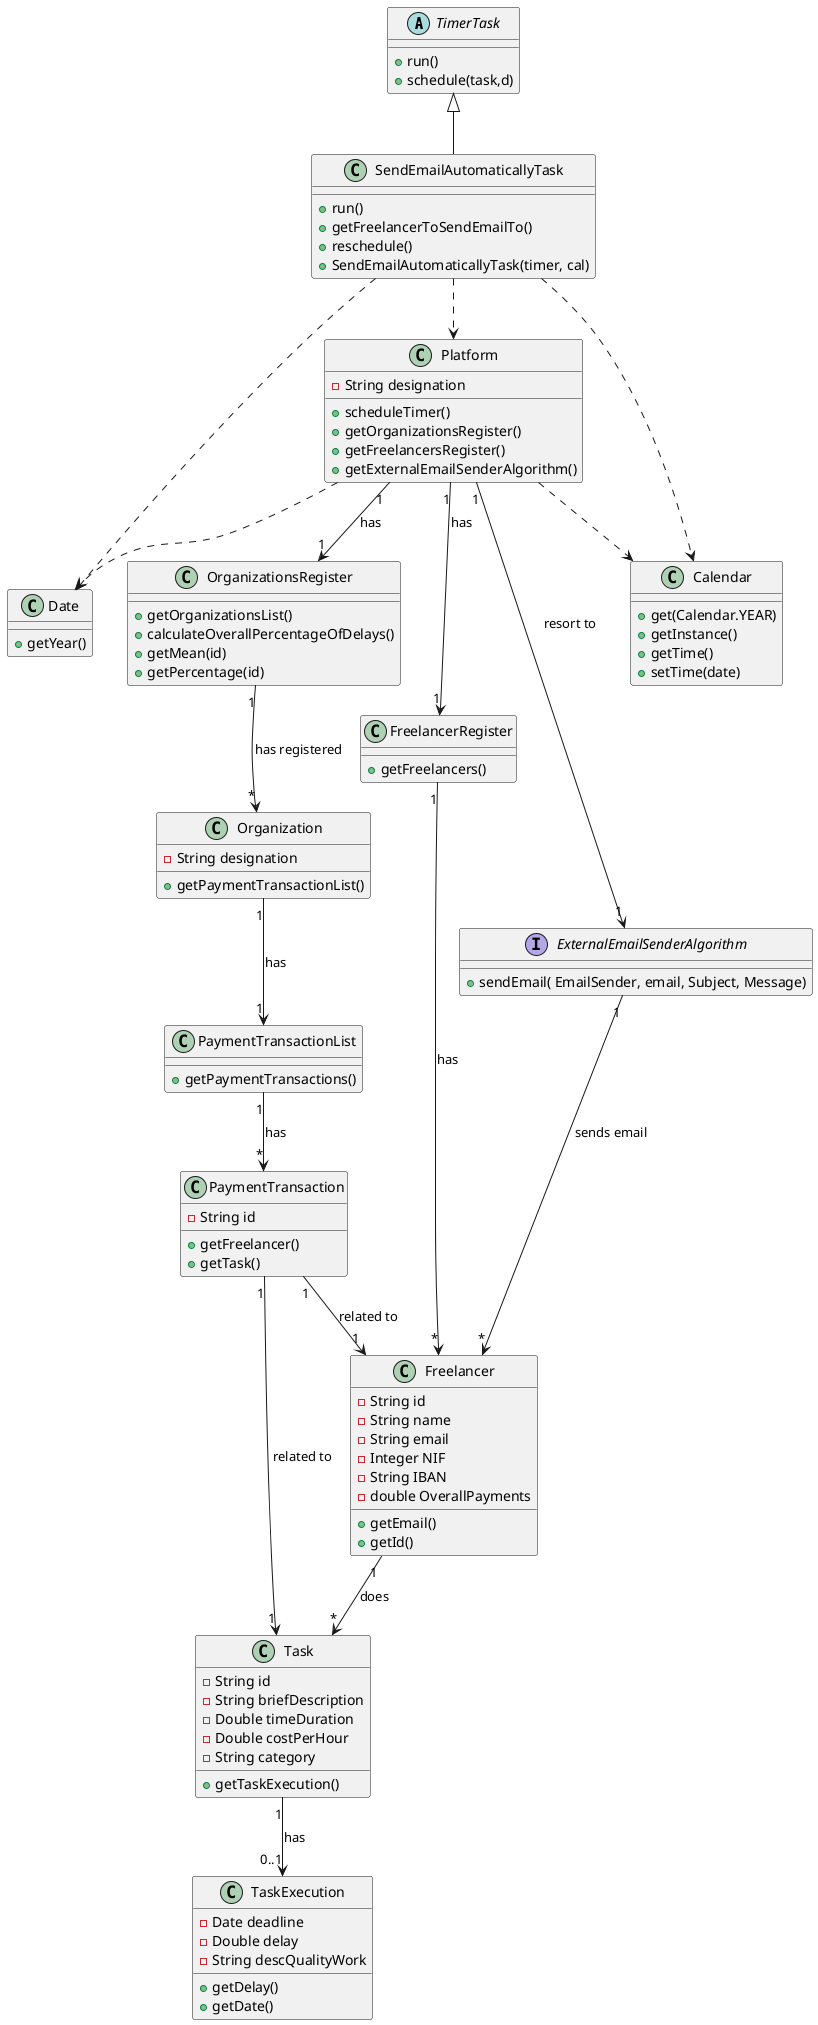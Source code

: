 @startuml

abstract class TimerTask {
  +run()
  +schedule(task,d)
}

class SendEmailAutomaticallyTask {
  +run()
  +getFreelancerToSendEmailTo()
  +reschedule()
  +SendEmailAutomaticallyTask(timer, cal)
}

class Platform {
  -String designation

  +scheduleTimer()
  +getOrganizationsRegister()
  +getFreelancersRegister()
  +getExternalEmailSenderAlgorithm()
}

class Organization {
  -String designation

  +getPaymentTransactionList()
}

class OrganizationsRegister{
  +getOrganizationsList()
  +calculateOverallPercentageOfDelays()
  +getMean(id)
  +getPercentage(id)
}


class PaymentTransaction {
  -String id

  +getFreelancer()
  +getTask()
}

class Date{
  +getYear()
}

class Calendar{
  +get(Calendar.YEAR)
  +getInstance()
  +getTime()
  +setTime(date)
}

class PaymentTransactionList{
  +getPaymentTransactions()
}


class Task {
  -String id
  -String briefDescription
  -Double timeDuration
  -Double costPerHour
  -String category

  +getTaskExecution()
}

class TaskExecution {
  -Date deadline
  -Double delay
  -String descQualityWork

  +getDelay()
  +getDate()
}


class FreelancerRegister {
  +getFreelancers()
}

interface ExternalEmailSenderAlgorithm {
  +sendEmail( EmailSender, email, Subject, Message)
}


class Freelancer {
    -String id
    -String name
    -String email
    -Integer NIF
    -String IBAN
    -double OverallPayments

    +getEmail()
    +getId()
}



TimerTask <|-- SendEmailAutomaticallyTask

SendEmailAutomaticallyTask ..> Platform
SendEmailAutomaticallyTask ..> Date
SendEmailAutomaticallyTask ..> Calendar
Platform ..> Date
Platform ..> Calendar

Platform "1" --> "1" ExternalEmailSenderAlgorithm: resort to
Platform "1" --> "1" OrganizationsRegister: has
OrganizationsRegister "1" --> "*" Organization: has registered
Platform "1" --> "1" FreelancerRegister : has


Organization "1" --> "1" PaymentTransactionList: has

Freelancer "1" --> "*" Task: does
PaymentTransaction "1" --> "1" Freelancer: related to
PaymentTransaction "1" --> "1" Task: related to

FreelancerRegister "1" --> "*" Freelancer: has
PaymentTransactionList "1" --> "*" PaymentTransaction: has

ExternalEmailSenderAlgorithm "1" --> "*" Freelancer: sends email

Task "1" --> "0..1" TaskExecution : has
@enduml
